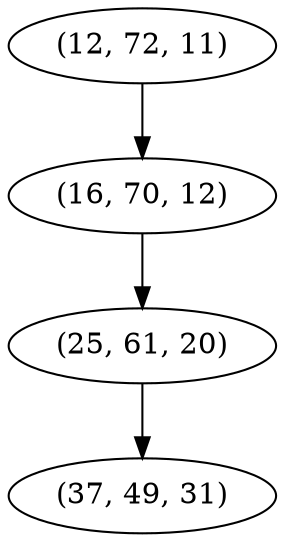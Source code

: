 digraph tree {
    "(12, 72, 11)";
    "(16, 70, 12)";
    "(25, 61, 20)";
    "(37, 49, 31)";
    "(12, 72, 11)" -> "(16, 70, 12)";
    "(16, 70, 12)" -> "(25, 61, 20)";
    "(25, 61, 20)" -> "(37, 49, 31)";
}

